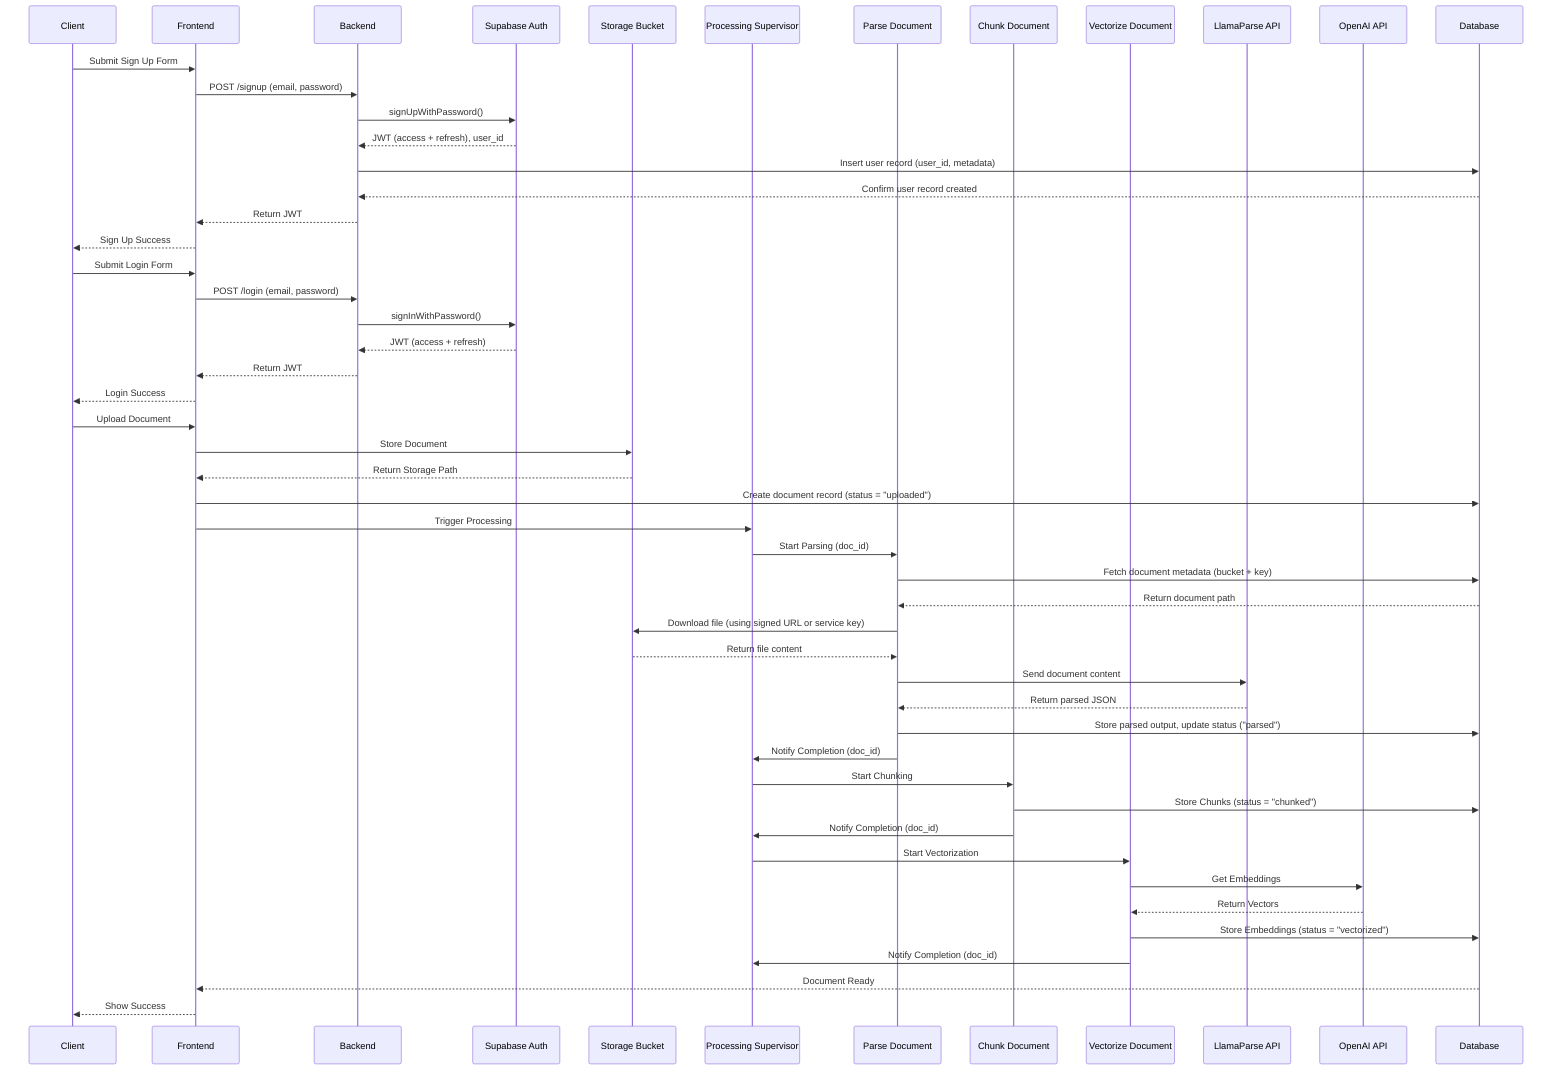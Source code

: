 sequenceDiagram
    participant Client
    participant Frontend
    participant Backend
    participant Supabase Auth
    participant Storage Bucket
    participant Processing Supervisor
    participant Parse Document
    participant Chunk Document
    participant Vectorize Document
    participant LlamaParse API
    participant OpenAI API
    participant Database

    %% === Sign Up Flow ===
    Client->>Frontend: Submit Sign Up Form
    Frontend->>Backend: POST /signup (email, password)
    Backend->>Supabase Auth: signUpWithPassword()
    Supabase Auth-->>Backend: JWT (access + refresh), user_id
    Backend->>Database: Insert user record (user_id, metadata)
    Database-->>Backend: Confirm user record created
    Backend-->>Frontend: Return JWT
    Frontend-->>Client: Sign Up Success

    %% === Login Flow ===
    Client->>Frontend: Submit Login Form
    Frontend->>Backend: POST /login (email, password)
    Backend->>Supabase Auth: signInWithPassword()
    Supabase Auth-->>Backend: JWT (access + refresh)
    Backend-->>Frontend: Return JWT
    Frontend-->>Client: Login Success

    %% === Document Upload Flow ===
    Client->>Frontend: Upload Document
    Frontend->>Storage Bucket: Store Document
    Storage Bucket-->>Frontend: Return Storage Path
    Frontend->>Database: Create document record (status = "uploaded")
    Frontend->>Processing Supervisor: Trigger Processing

    %% === Processing Step 1: Parse Document ===
    Processing Supervisor->>Parse Document: Start Parsing (doc_id)
    Parse Document->>Database: Fetch document metadata (bucket + key)
    Database-->>Parse Document: Return document path
    Parse Document->>Storage Bucket: Download file (using signed URL or service key)
    Storage Bucket-->>Parse Document: Return file content
    Parse Document->>LlamaParse API: Send document content
    LlamaParse API-->>Parse Document: Return parsed JSON
    Parse Document->>Database: Store parsed output, update status ("parsed")
    Parse Document->>Processing Supervisor: Notify Completion (doc_id)

    %% === Processing Step 2: Chunk Document ===
    Processing Supervisor->>Chunk Document: Start Chunking
    Chunk Document->>Database: Store Chunks (status = "chunked")
    Chunk Document->>Processing Supervisor: Notify Completion (doc_id)

    %% === Processing Step 3: Vectorize Document ===
    Processing Supervisor->>Vectorize Document: Start Vectorization
    Vectorize Document->>OpenAI API: Get Embeddings
    OpenAI API-->>Vectorize Document: Return Vectors
    Vectorize Document->>Database: Store Embeddings (status = "vectorized")
    Vectorize Document->>Processing Supervisor: Notify Completion (doc_id)

    %% === Final Status Update ===
    Database-->>Frontend: Document Ready
    Frontend-->>Client: Show Success